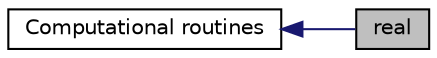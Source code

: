 digraph "real"
{
  edge [fontname="Helvetica",fontsize="10",labelfontname="Helvetica",labelfontsize="10"];
  node [fontname="Helvetica",fontsize="10",shape=record];
  rankdir=LR;
  Node0 [label="real",height=0.2,width=0.4,color="black", fillcolor="grey75", style="filled" fontcolor="black"];
  Node1 [label="Computational routines",height=0.2,width=0.4,color="black", fillcolor="white", style="filled",URL="$group__computational_p_o.html"];
  Node1->Node0 [shape=plaintext, color="midnightblue", dir="back", style="solid"];
}
